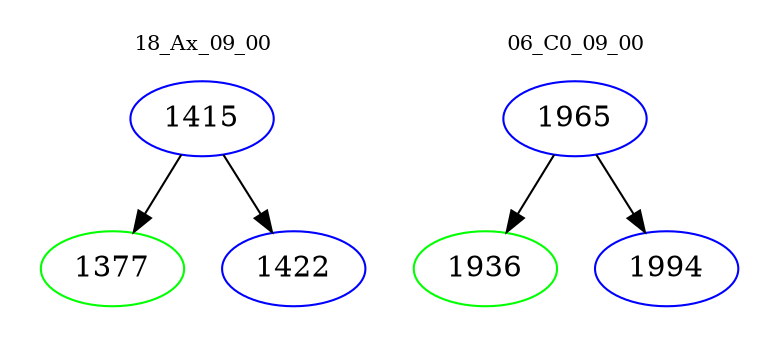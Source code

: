 digraph{
subgraph cluster_0 {
color = white
label = "18_Ax_09_00";
fontsize=10;
T0_1415 [label="1415", color="blue"]
T0_1415 -> T0_1377 [color="black"]
T0_1377 [label="1377", color="green"]
T0_1415 -> T0_1422 [color="black"]
T0_1422 [label="1422", color="blue"]
}
subgraph cluster_1 {
color = white
label = "06_C0_09_00";
fontsize=10;
T1_1965 [label="1965", color="blue"]
T1_1965 -> T1_1936 [color="black"]
T1_1936 [label="1936", color="green"]
T1_1965 -> T1_1994 [color="black"]
T1_1994 [label="1994", color="blue"]
}
}
